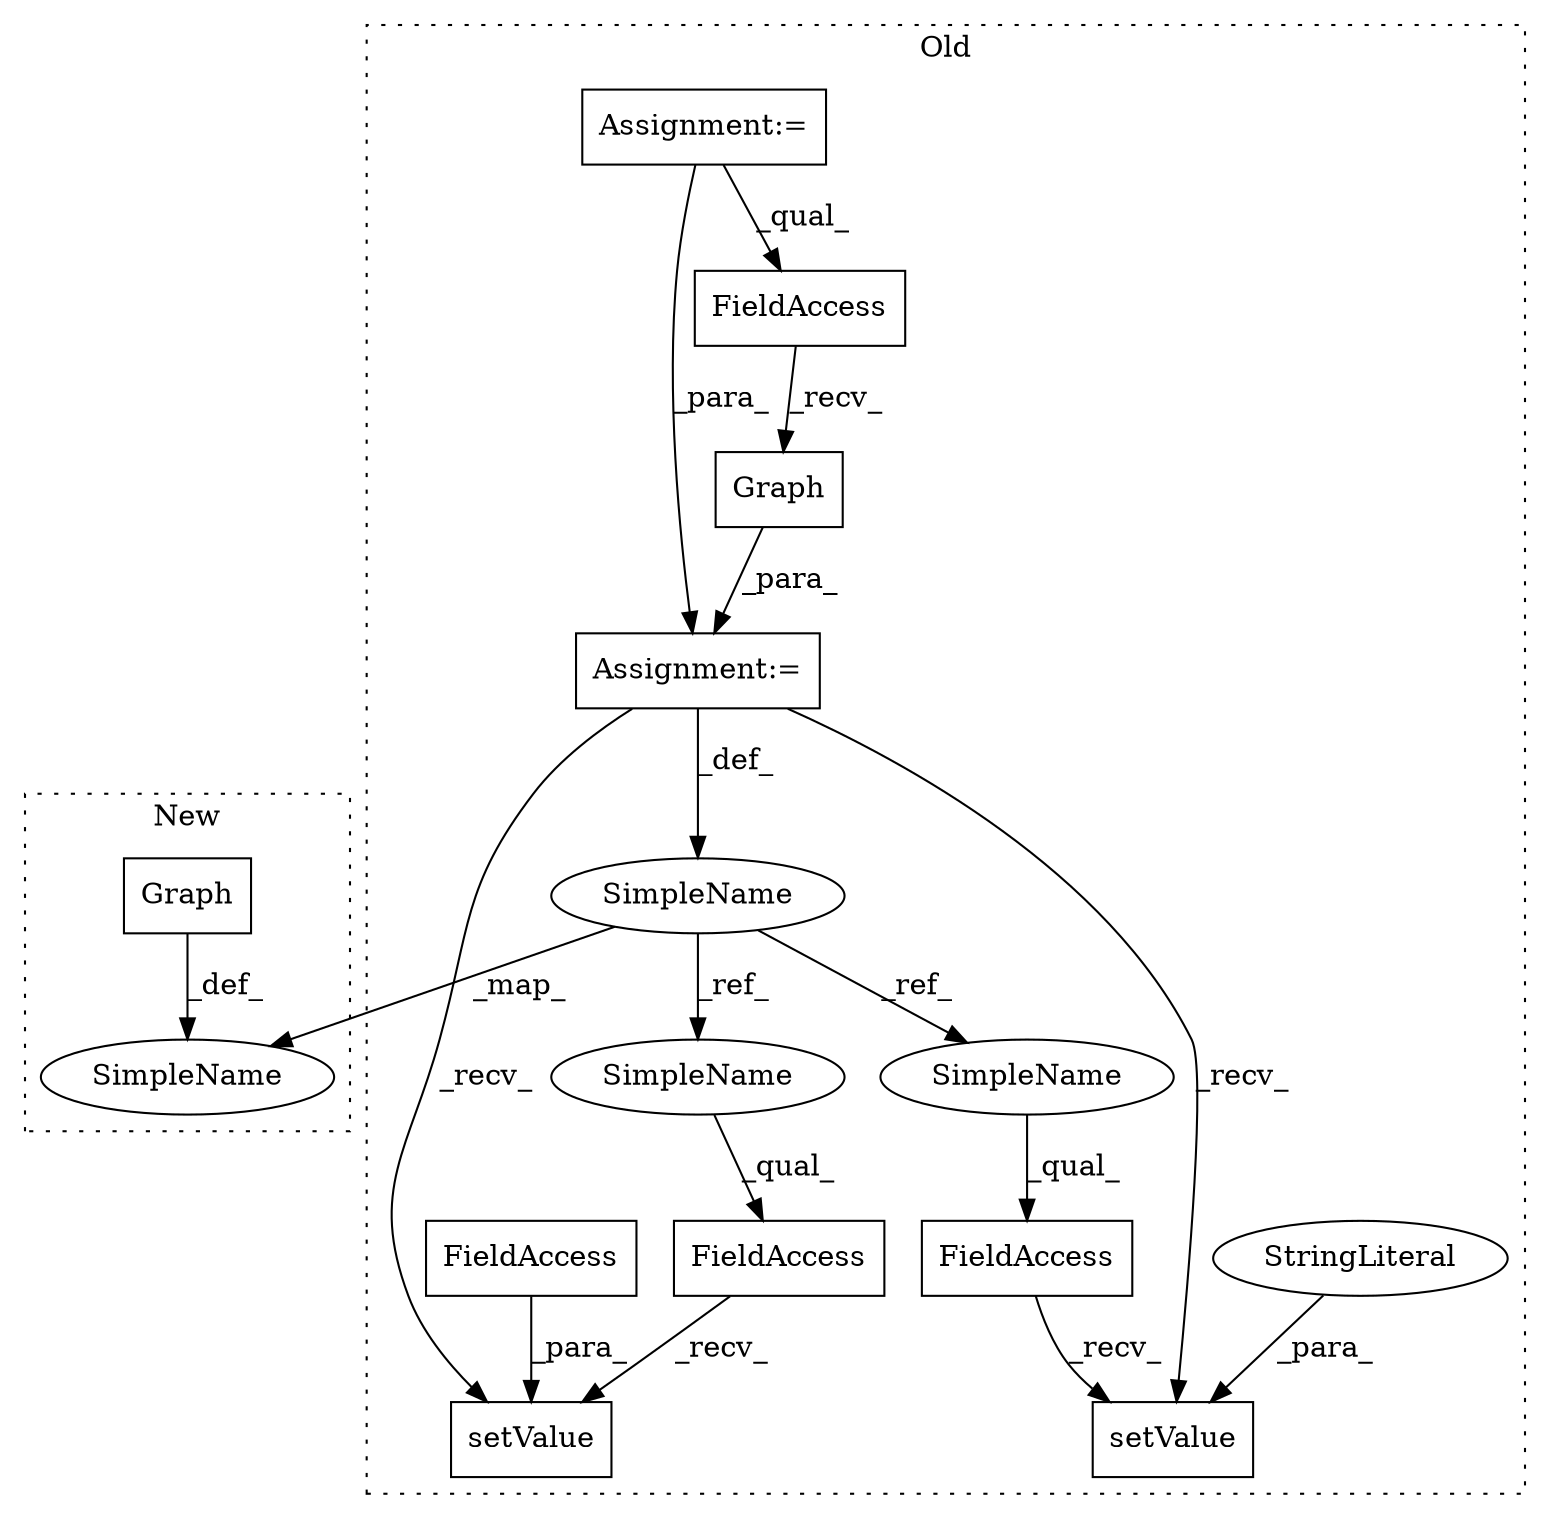 digraph G {
subgraph cluster0 {
1 [label="Graph" a="32" s="30369" l="7" shape="box"];
3 [label="Assignment:=" a="7" s="30353" l="1" shape="box"];
4 [label="FieldAccess" a="22" s="30354" l="14" shape="box"];
5 [label="FieldAccess" a="22" s="30464" l="18" shape="box"];
6 [label="SimpleName" a="42" s="30382" l="6" shape="ellipse"];
8 [label="FieldAccess" a="22" s="30566" l="23" shape="box"];
9 [label="setValue" a="32" s="30590,30625" l="9,1" shape="box"];
10 [label="StringLiteral" a="45" s="30599" l="26" shape="ellipse"];
11 [label="setValue" a="32" s="30483,30508" l="9,1" shape="box"];
12 [label="FieldAccess" a="22" s="30492" l="16" shape="box"];
13 [label="Assignment:=" a="7" s="30083" l="8" shape="box"];
14 [label="SimpleName" a="42" s="30464" l="6" shape="ellipse"];
15 [label="SimpleName" a="42" s="30566" l="6" shape="ellipse"];
label = "Old";
style="dotted";
}
subgraph cluster1 {
2 [label="Graph" a="32" s="29604" l="7" shape="box"];
7 [label="SimpleName" a="42" s="29565" l="6" shape="ellipse"];
label = "New";
style="dotted";
}
1 -> 3 [label="_para_"];
2 -> 7 [label="_def_"];
3 -> 6 [label="_def_"];
3 -> 11 [label="_recv_"];
3 -> 9 [label="_recv_"];
4 -> 1 [label="_recv_"];
5 -> 11 [label="_recv_"];
6 -> 14 [label="_ref_"];
6 -> 7 [label="_map_"];
6 -> 15 [label="_ref_"];
8 -> 9 [label="_recv_"];
10 -> 9 [label="_para_"];
12 -> 11 [label="_para_"];
13 -> 3 [label="_para_"];
13 -> 4 [label="_qual_"];
14 -> 5 [label="_qual_"];
15 -> 8 [label="_qual_"];
}